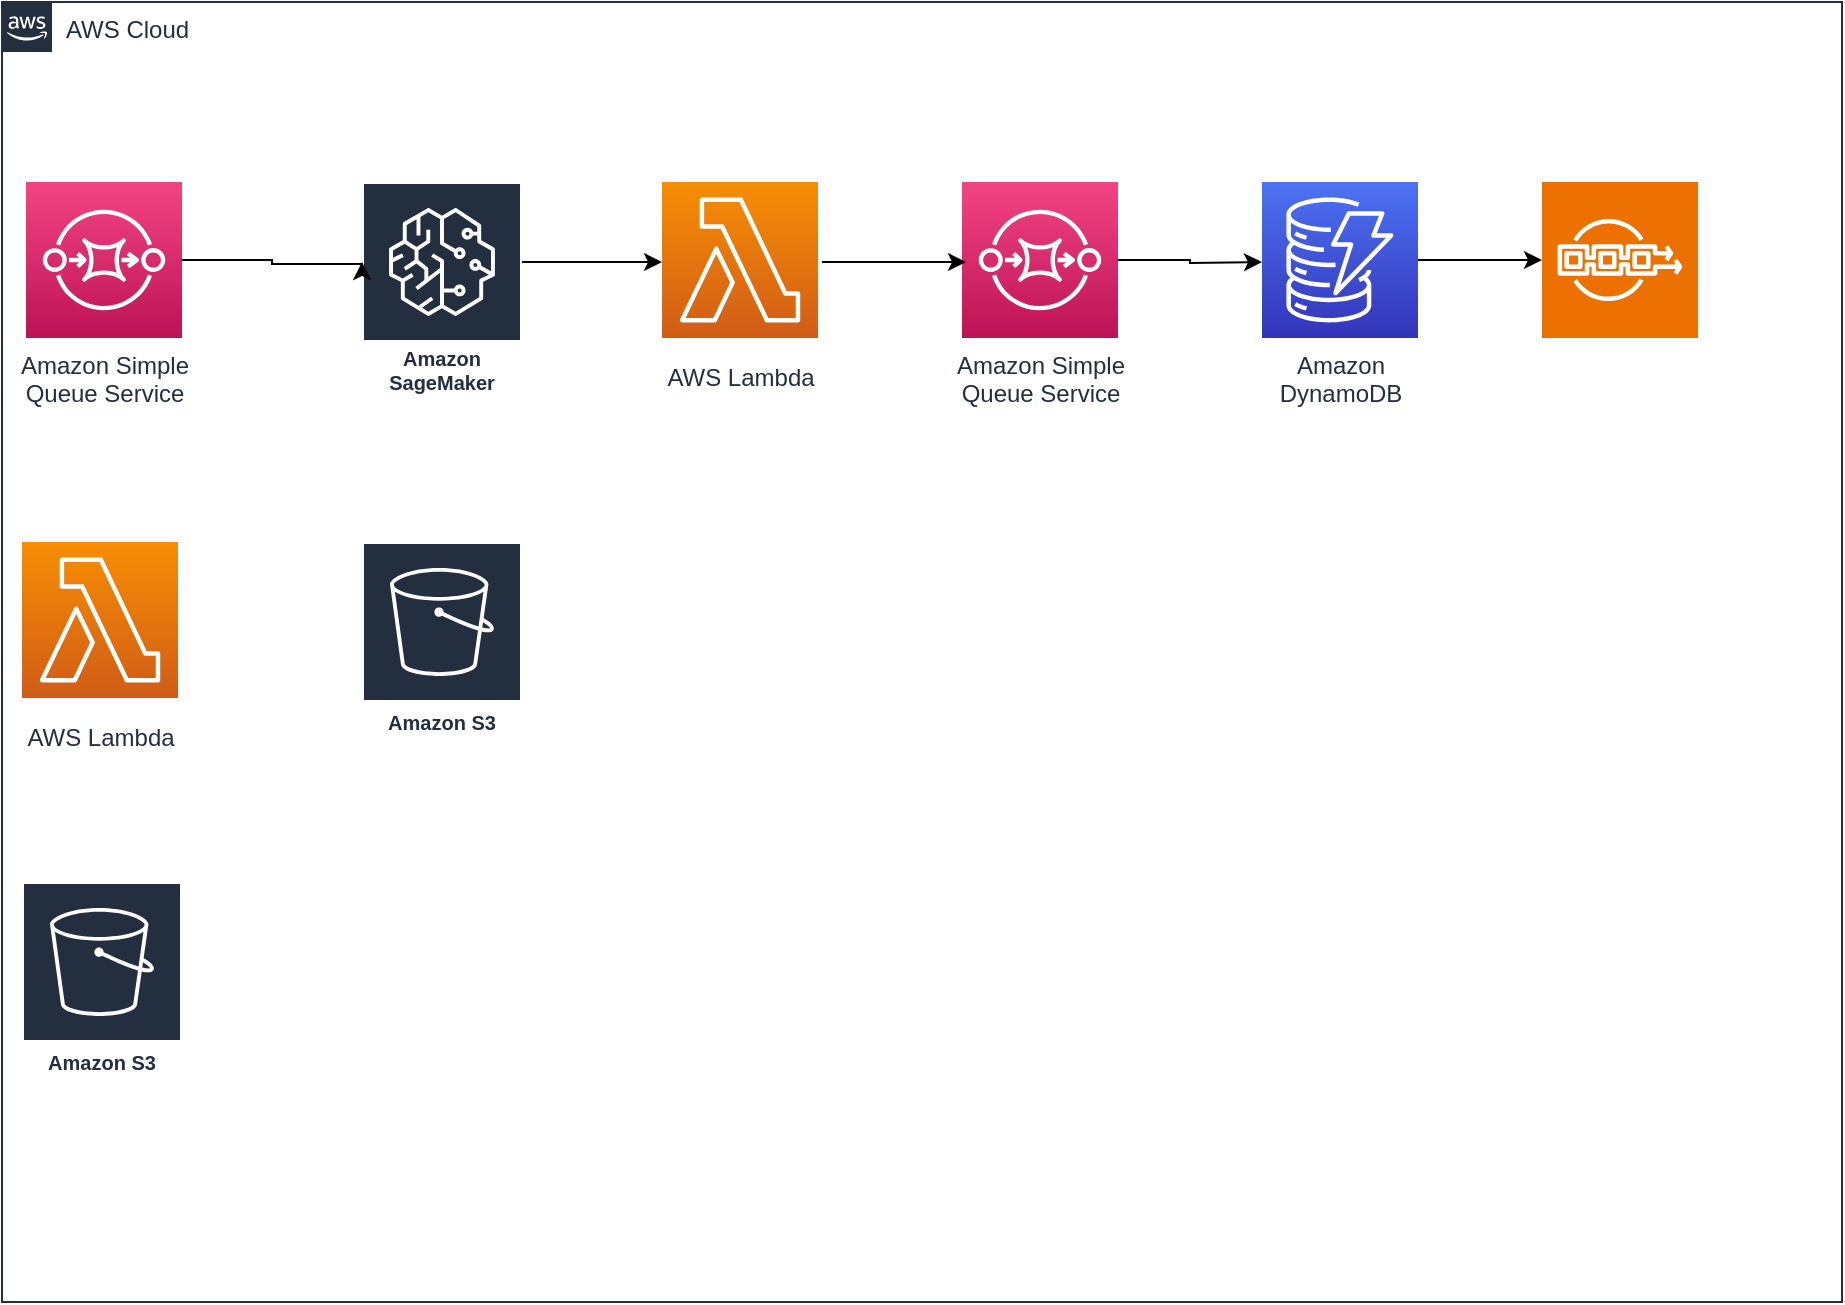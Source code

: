 <mxfile version="23.0.0" type="github">
  <diagram id="Ht1M8jgEwFfnCIfOTk4-" name="Page-1">
    <mxGraphModel dx="804" dy="491" grid="1" gridSize="10" guides="1" tooltips="1" connect="1" arrows="1" fold="1" page="1" pageScale="1" pageWidth="1169" pageHeight="827" math="0" shadow="0">
      <root>
        <mxCell id="0" />
        <mxCell id="1" parent="0" />
        <mxCell id="UEzPUAAOIrF-is8g5C7q-74" value="AWS Cloud" style="points=[[0,0],[0.25,0],[0.5,0],[0.75,0],[1,0],[1,0.25],[1,0.5],[1,0.75],[1,1],[0.75,1],[0.5,1],[0.25,1],[0,1],[0,0.75],[0,0.5],[0,0.25]];outlineConnect=0;gradientColor=none;html=1;whiteSpace=wrap;fontSize=12;fontStyle=0;shape=mxgraph.aws4.group;grIcon=mxgraph.aws4.group_aws_cloud_alt;strokeColor=#232F3E;fillColor=none;verticalAlign=top;align=left;spacingLeft=30;fontColor=#232F3E;dashed=0;labelBackgroundColor=#ffffff;container=1;pointerEvents=0;collapsible=0;recursiveResize=0;" parent="1" vertex="1">
          <mxGeometry x="60" y="80" width="920" height="650" as="geometry" />
        </mxCell>
        <mxCell id="UEzPUAAOIrF-is8g5C7q-85" value="AWS Lambda" style="outlineConnect=0;fontColor=#232F3E;gradientColor=#F78E04;gradientDirection=north;fillColor=#D05C17;strokeColor=#ffffff;dashed=0;verticalLabelPosition=bottom;verticalAlign=top;align=center;html=1;fontSize=12;fontStyle=0;aspect=fixed;shape=mxgraph.aws4.resourceIcon;resIcon=mxgraph.aws4.lambda;labelBackgroundColor=#ffffff;spacingTop=6;" parent="UEzPUAAOIrF-is8g5C7q-74" vertex="1">
          <mxGeometry x="10" y="270" width="78" height="78" as="geometry" />
        </mxCell>
        <mxCell id="UEzPUAAOIrF-is8g5C7q-82" value="Amazon Simple&lt;br&gt;Queue Service&lt;br&gt;" style="outlineConnect=0;fontColor=#232F3E;gradientColor=#F34482;gradientDirection=north;fillColor=#BC1356;strokeColor=#ffffff;dashed=0;verticalLabelPosition=bottom;verticalAlign=top;align=center;html=1;fontSize=12;fontStyle=0;aspect=fixed;shape=mxgraph.aws4.resourceIcon;resIcon=mxgraph.aws4.sqs;labelBackgroundColor=#ffffff;" parent="UEzPUAAOIrF-is8g5C7q-74" vertex="1">
          <mxGeometry x="12" y="90" width="78" height="78" as="geometry" />
        </mxCell>
        <mxCell id="Zy26cvtidKkiLDa0S6Zv-14" value="" style="edgeStyle=orthogonalEdgeStyle;rounded=0;orthogonalLoop=1;jettySize=auto;html=1;" edge="1" parent="UEzPUAAOIrF-is8g5C7q-74" source="UEzPUAAOIrF-is8g5C7q-87" target="Zy26cvtidKkiLDa0S6Zv-12">
          <mxGeometry relative="1" as="geometry">
            <mxPoint x="669" y="248" as="targetPoint" />
          </mxGeometry>
        </mxCell>
        <mxCell id="UEzPUAAOIrF-is8g5C7q-87" value="Amazon&lt;br&gt;DynamoDB" style="outlineConnect=0;fontColor=#232F3E;gradientColor=#4D72F3;gradientDirection=north;fillColor=#3334B9;strokeColor=#ffffff;dashed=0;verticalLabelPosition=bottom;verticalAlign=top;align=center;html=1;fontSize=12;fontStyle=0;aspect=fixed;shape=mxgraph.aws4.resourceIcon;resIcon=mxgraph.aws4.dynamodb;labelBackgroundColor=#ffffff;" parent="UEzPUAAOIrF-is8g5C7q-74" vertex="1">
          <mxGeometry x="630" y="90" width="78" height="78" as="geometry" />
        </mxCell>
        <mxCell id="Zy26cvtidKkiLDa0S6Zv-5" value="Amazon S3" style="sketch=0;outlineConnect=0;fontColor=#232F3E;gradientColor=none;strokeColor=#ffffff;fillColor=#232F3E;dashed=0;verticalLabelPosition=middle;verticalAlign=bottom;align=center;html=1;whiteSpace=wrap;fontSize=10;fontStyle=1;spacing=3;shape=mxgraph.aws4.productIcon;prIcon=mxgraph.aws4.s3;" vertex="1" parent="UEzPUAAOIrF-is8g5C7q-74">
          <mxGeometry x="10" y="440" width="80" height="100" as="geometry" />
        </mxCell>
        <mxCell id="Zy26cvtidKkiLDa0S6Zv-6" value="Amazon SageMaker" style="sketch=0;outlineConnect=0;fontColor=#232F3E;gradientColor=none;strokeColor=#ffffff;fillColor=#232F3E;dashed=0;verticalLabelPosition=middle;verticalAlign=bottom;align=center;html=1;whiteSpace=wrap;fontSize=10;fontStyle=1;spacing=3;shape=mxgraph.aws4.productIcon;prIcon=mxgraph.aws4.sagemaker;" vertex="1" parent="UEzPUAAOIrF-is8g5C7q-74">
          <mxGeometry x="180" y="90" width="80" height="110" as="geometry" />
        </mxCell>
        <mxCell id="Zy26cvtidKkiLDa0S6Zv-8" value="Amazon S3" style="sketch=0;outlineConnect=0;fontColor=#232F3E;gradientColor=none;strokeColor=#ffffff;fillColor=#232F3E;dashed=0;verticalLabelPosition=middle;verticalAlign=bottom;align=center;html=1;whiteSpace=wrap;fontSize=10;fontStyle=1;spacing=3;shape=mxgraph.aws4.productIcon;prIcon=mxgraph.aws4.s3;" vertex="1" parent="UEzPUAAOIrF-is8g5C7q-74">
          <mxGeometry x="180" y="270" width="80" height="100" as="geometry" />
        </mxCell>
        <mxCell id="Zy26cvtidKkiLDa0S6Zv-10" value="AWS Lambda" style="outlineConnect=0;fontColor=#232F3E;gradientColor=#F78E04;gradientDirection=north;fillColor=#D05C17;strokeColor=#ffffff;dashed=0;verticalLabelPosition=bottom;verticalAlign=top;align=center;html=1;fontSize=12;fontStyle=0;aspect=fixed;shape=mxgraph.aws4.resourceIcon;resIcon=mxgraph.aws4.lambda;labelBackgroundColor=#ffffff;spacingTop=6;" vertex="1" parent="UEzPUAAOIrF-is8g5C7q-74">
          <mxGeometry x="330" y="90" width="78" height="78" as="geometry" />
        </mxCell>
        <mxCell id="Zy26cvtidKkiLDa0S6Zv-11" value="Amazon Simple&lt;br&gt;Queue Service&lt;br&gt;" style="outlineConnect=0;fontColor=#232F3E;gradientColor=#F34482;gradientDirection=north;fillColor=#BC1356;strokeColor=#ffffff;dashed=0;verticalLabelPosition=bottom;verticalAlign=top;align=center;html=1;fontSize=12;fontStyle=0;aspect=fixed;shape=mxgraph.aws4.resourceIcon;resIcon=mxgraph.aws4.sqs;labelBackgroundColor=#ffffff;" vertex="1" parent="UEzPUAAOIrF-is8g5C7q-74">
          <mxGeometry x="480" y="90" width="78" height="78" as="geometry" />
        </mxCell>
        <mxCell id="Zy26cvtidKkiLDa0S6Zv-12" value="" style="sketch=0;points=[[0,0,0],[0.25,0,0],[0.5,0,0],[0.75,0,0],[1,0,0],[0,1,0],[0.25,1,0],[0.5,1,0],[0.75,1,0],[1,1,0],[0,0.25,0],[0,0.5,0],[0,0.75,0],[1,0.25,0],[1,0.5,0],[1,0.75,0]];outlineConnect=0;fontColor=#232F3E;fillColor=#ED7100;strokeColor=#ffffff;dashed=0;verticalLabelPosition=bottom;verticalAlign=top;align=center;html=1;fontSize=12;fontStyle=0;aspect=fixed;shape=mxgraph.aws4.resourceIcon;resIcon=mxgraph.aws4.managed_blockchain;" vertex="1" parent="UEzPUAAOIrF-is8g5C7q-74">
          <mxGeometry x="770" y="90" width="78" height="78" as="geometry" />
        </mxCell>
        <mxCell id="Zy26cvtidKkiLDa0S6Zv-15" value="" style="edgeStyle=orthogonalEdgeStyle;rounded=0;orthogonalLoop=1;jettySize=auto;html=1;" edge="1" parent="1" source="Zy26cvtidKkiLDa0S6Zv-11">
          <mxGeometry relative="1" as="geometry">
            <mxPoint x="650" y="210" as="sourcePoint" />
            <mxPoint x="690" y="210" as="targetPoint" />
          </mxGeometry>
        </mxCell>
        <mxCell id="Zy26cvtidKkiLDa0S6Zv-16" value="" style="edgeStyle=orthogonalEdgeStyle;rounded=0;orthogonalLoop=1;jettySize=auto;html=1;" edge="1" parent="1">
          <mxGeometry relative="1" as="geometry">
            <mxPoint x="470" y="210" as="sourcePoint" />
            <mxPoint x="542" y="210" as="targetPoint" />
          </mxGeometry>
        </mxCell>
        <mxCell id="Zy26cvtidKkiLDa0S6Zv-17" value="" style="edgeStyle=orthogonalEdgeStyle;rounded=0;orthogonalLoop=1;jettySize=auto;html=1;exitX=1;exitY=0.364;exitDx=0;exitDy=0;exitPerimeter=0;" edge="1" parent="1" source="Zy26cvtidKkiLDa0S6Zv-6">
          <mxGeometry relative="1" as="geometry">
            <mxPoint x="350" y="210" as="sourcePoint" />
            <mxPoint x="390" y="210" as="targetPoint" />
          </mxGeometry>
        </mxCell>
        <mxCell id="Zy26cvtidKkiLDa0S6Zv-18" value="" style="edgeStyle=orthogonalEdgeStyle;rounded=0;orthogonalLoop=1;jettySize=auto;html=1;" edge="1" parent="1" source="UEzPUAAOIrF-is8g5C7q-82">
          <mxGeometry relative="1" as="geometry">
            <mxPoint x="200" y="210" as="sourcePoint" />
            <mxPoint x="240" y="210" as="targetPoint" />
            <Array as="points">
              <mxPoint x="195" y="209" />
              <mxPoint x="195" y="211" />
            </Array>
          </mxGeometry>
        </mxCell>
      </root>
    </mxGraphModel>
  </diagram>
</mxfile>
